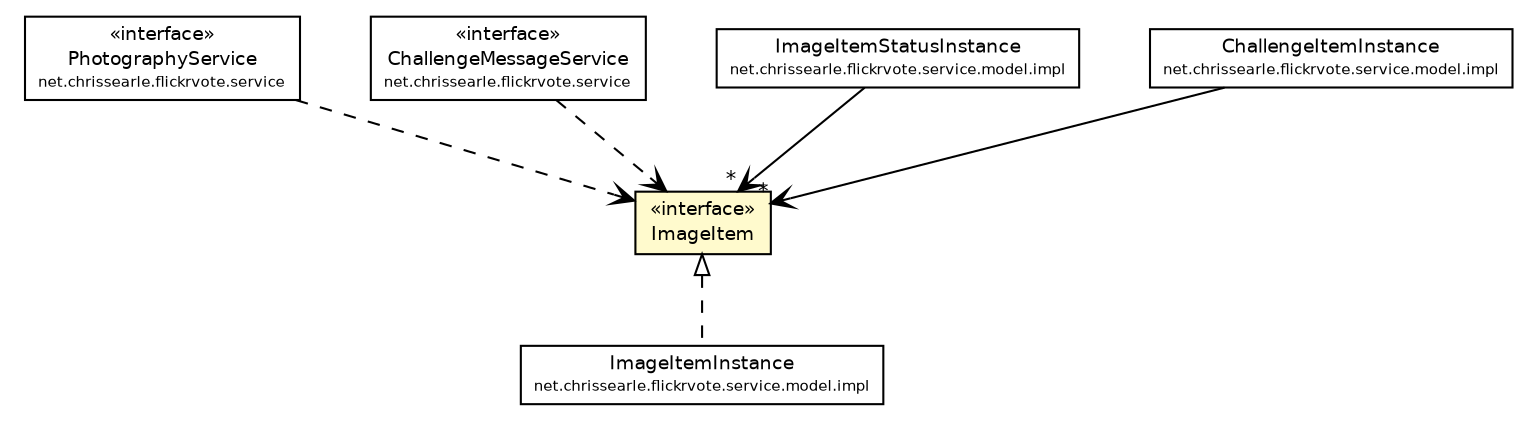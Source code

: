 #!/usr/local/bin/dot
#
# Class diagram 
# Generated by UmlGraph version 4.6 (http://www.spinellis.gr/sw/umlgraph)
#

digraph G {
	edge [fontname="Helvetica",fontsize=10,labelfontname="Helvetica",labelfontsize=10];
	node [fontname="Helvetica",fontsize=10,shape=plaintext];
	// net.chrissearle.flickrvote.service.PhotographyService
	c280 [label=<<table border="0" cellborder="1" cellspacing="0" cellpadding="2" port="p" href="../PhotographyService.html">
		<tr><td><table border="0" cellspacing="0" cellpadding="1">
			<tr><td> &laquo;interface&raquo; </td></tr>
			<tr><td> PhotographyService </td></tr>
			<tr><td><font point-size="7.0"> net.chrissearle.flickrvote.service </font></td></tr>
		</table></td></tr>
		</table>>, fontname="Helvetica", fontcolor="black", fontsize=9.0];
	// net.chrissearle.flickrvote.service.ChallengeMessageService
	c283 [label=<<table border="0" cellborder="1" cellspacing="0" cellpadding="2" port="p" href="../ChallengeMessageService.html">
		<tr><td><table border="0" cellspacing="0" cellpadding="1">
			<tr><td> &laquo;interface&raquo; </td></tr>
			<tr><td> ChallengeMessageService </td></tr>
			<tr><td><font point-size="7.0"> net.chrissearle.flickrvote.service </font></td></tr>
		</table></td></tr>
		</table>>, fontname="Helvetica", fontcolor="black", fontsize=9.0];
	// net.chrissearle.flickrvote.service.model.ImageItem
	c287 [label=<<table border="0" cellborder="1" cellspacing="0" cellpadding="2" port="p" bgcolor="lemonChiffon" href="./ImageItem.html">
		<tr><td><table border="0" cellspacing="0" cellpadding="1">
			<tr><td> &laquo;interface&raquo; </td></tr>
			<tr><td> ImageItem </td></tr>
		</table></td></tr>
		</table>>, fontname="Helvetica", fontcolor="black", fontsize=9.0];
	// net.chrissearle.flickrvote.service.model.impl.ImageItemStatusInstance
	c292 [label=<<table border="0" cellborder="1" cellspacing="0" cellpadding="2" port="p" href="./impl/ImageItemStatusInstance.html">
		<tr><td><table border="0" cellspacing="0" cellpadding="1">
			<tr><td> ImageItemStatusInstance </td></tr>
			<tr><td><font point-size="7.0"> net.chrissearle.flickrvote.service.model.impl </font></td></tr>
		</table></td></tr>
		</table>>, fontname="Helvetica", fontcolor="black", fontsize=9.0];
	// net.chrissearle.flickrvote.service.model.impl.ImageItemInstance
	c293 [label=<<table border="0" cellborder="1" cellspacing="0" cellpadding="2" port="p" href="./impl/ImageItemInstance.html">
		<tr><td><table border="0" cellspacing="0" cellpadding="1">
			<tr><td> ImageItemInstance </td></tr>
			<tr><td><font point-size="7.0"> net.chrissearle.flickrvote.service.model.impl </font></td></tr>
		</table></td></tr>
		</table>>, fontname="Helvetica", fontcolor="black", fontsize=9.0];
	// net.chrissearle.flickrvote.service.model.impl.ChallengeItemInstance
	c295 [label=<<table border="0" cellborder="1" cellspacing="0" cellpadding="2" port="p" href="./impl/ChallengeItemInstance.html">
		<tr><td><table border="0" cellspacing="0" cellpadding="1">
			<tr><td> ChallengeItemInstance </td></tr>
			<tr><td><font point-size="7.0"> net.chrissearle.flickrvote.service.model.impl </font></td></tr>
		</table></td></tr>
		</table>>, fontname="Helvetica", fontcolor="black", fontsize=9.0];
	//net.chrissearle.flickrvote.service.model.impl.ImageItemInstance implements net.chrissearle.flickrvote.service.model.ImageItem
	c287:p -> c293:p [dir=back,arrowtail=empty,style=dashed];
	// net.chrissearle.flickrvote.service.model.impl.ImageItemStatusInstance NAVASSOC net.chrissearle.flickrvote.service.model.ImageItem
	c292:p -> c287:p [taillabel="", label="", headlabel="*", fontname="Helvetica", fontcolor="black", fontsize=10.0, color="black", arrowhead=open];
	// net.chrissearle.flickrvote.service.model.impl.ChallengeItemInstance NAVASSOC net.chrissearle.flickrvote.service.model.ImageItem
	c295:p -> c287:p [taillabel="", label="", headlabel="*", fontname="Helvetica", fontcolor="black", fontsize=10.0, color="black", arrowhead=open];
	// net.chrissearle.flickrvote.service.PhotographyService DEPEND net.chrissearle.flickrvote.service.model.ImageItem
	c280:p -> c287:p [taillabel="", label="", headlabel="", fontname="Helvetica", fontcolor="black", fontsize=10.0, color="black", arrowhead=open, style=dashed];
	// net.chrissearle.flickrvote.service.ChallengeMessageService DEPEND net.chrissearle.flickrvote.service.model.ImageItem
	c283:p -> c287:p [taillabel="", label="", headlabel="", fontname="Helvetica", fontcolor="black", fontsize=10.0, color="black", arrowhead=open, style=dashed];
}

